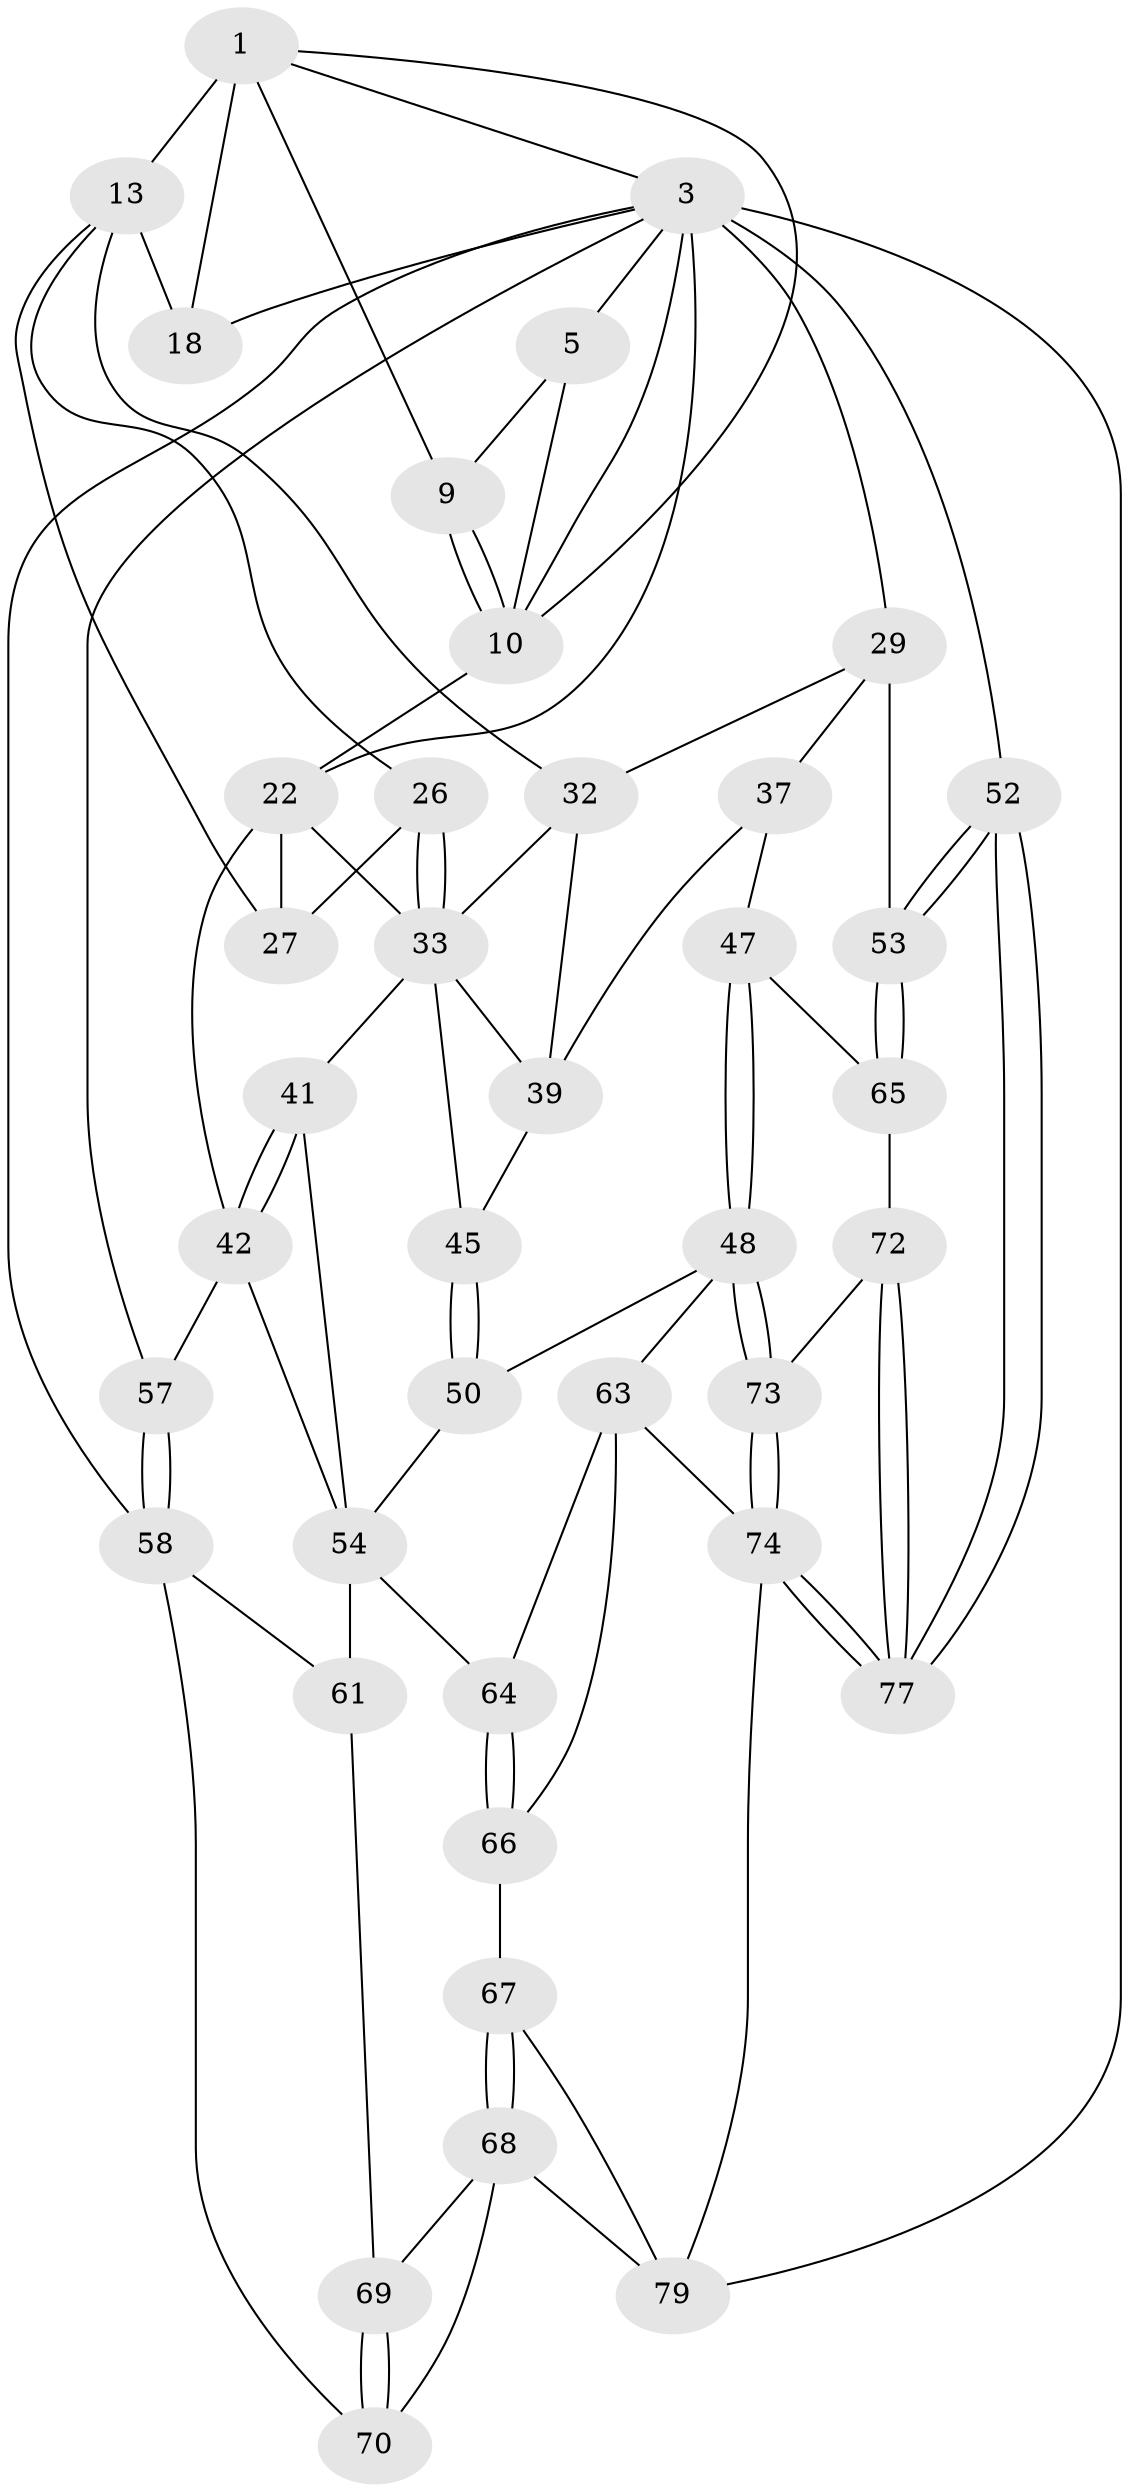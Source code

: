 // original degree distribution, {3: 0.025, 5: 0.525, 6: 0.2125, 4: 0.2375}
// Generated by graph-tools (version 1.1) at 2025/16/03/09/25 04:16:47]
// undirected, 40 vertices, 91 edges
graph export_dot {
graph [start="1"]
  node [color=gray90,style=filled];
  1 [pos="+0.43175272655872304+0",super="+2+7"];
  3 [pos="+1+0",super="+17+4"];
  5 [pos="+0+0",super="+6"];
  9 [pos="+0.1838780931079259+0.10374655990786479"];
  10 [pos="+0.15775596057540534+0.1933287571358607",super="+11+19"];
  13 [pos="+0.6517737104013474+0.1865982439016067",super="+14+21"];
  18 [pos="+0.8647518225392401+0.22589053796904088"];
  22 [pos="+0.24267588400380835+0.34231325892244074",super="+28+23"];
  26 [pos="+0.5656234594919781+0.3842367229353439"];
  27 [pos="+0.45139646942465855+0.3093771713099879"];
  29 [pos="+1+0.3506346478188435",super="+51+30"];
  32 [pos="+0.7251630064780927+0.3059237285586483",super="+35"];
  33 [pos="+0.578684443393035+0.4619867459077743",super="+34+36"];
  37 [pos="+0.7548240014919284+0.6255909469932912",super="+46+38"];
  39 [pos="+0.6604708423559296+0.5448437113350663",super="+44"];
  41 [pos="+0.3686144929551905+0.5829686042044674"];
  42 [pos="+0.24972086021264145+0.5830149064306757",super="+43"];
  45 [pos="+0.47779690529329466+0.5876125359555037"];
  47 [pos="+0.7327271131766148+0.680622414132502"];
  48 [pos="+0.5680017075851896+0.7684641680933109",super="+49"];
  50 [pos="+0.5222720781413926+0.7002009201771922"];
  52 [pos="+1+1"];
  53 [pos="+1+0.8653612278541749"];
  54 [pos="+0.42033061209196376+0.6822686389631132",super="+55"];
  57 [pos="+0+0.7039334461154967"];
  58 [pos="+0+0.8000172239284408",super="+59+62"];
  61 [pos="+0.22941202752455703+0.7149647100917864"];
  63 [pos="+0.5657932146950152+0.7696223139497117",super="+76"];
  64 [pos="+0.38357479954052454+0.7838952471186491"];
  65 [pos="+0.8036346893368437+0.7869314687586942"];
  66 [pos="+0.3573057040741747+0.9075759317019279"];
  67 [pos="+0.33422280710760643+0.9213100985468067"];
  68 [pos="+0.30144572778296047+0.9096179344058717",super="+78"];
  69 [pos="+0.2546789178184538+0.8087071912202254"];
  70 [pos="+0.1971513243180113+0.9198811943159657"];
  72 [pos="+0.7880625734084907+0.8801011991525431"];
  73 [pos="+0.692881177024767+0.9405061097325677"];
  74 [pos="+0.60154135196647+1",super="+75"];
  77 [pos="+1+1"];
  79 [pos="+0.16626846836882103+1",super="+80"];
  1 -- 18;
  1 -- 3;
  1 -- 13 [weight=3];
  1 -- 10;
  1 -- 9;
  3 -- 52 [weight=2];
  3 -- 18;
  3 -- 29;
  3 -- 5;
  3 -- 10;
  3 -- 79;
  3 -- 57;
  3 -- 58;
  3 -- 22;
  5 -- 9;
  5 -- 10;
  9 -- 10;
  9 -- 10;
  10 -- 22;
  13 -- 27;
  13 -- 32;
  13 -- 18;
  13 -- 26;
  22 -- 33;
  22 -- 27;
  22 -- 42;
  26 -- 27;
  26 -- 33;
  26 -- 33;
  29 -- 53;
  29 -- 37 [weight=3];
  29 -- 32;
  32 -- 39;
  32 -- 33;
  33 -- 45;
  33 -- 41;
  33 -- 39;
  37 -- 39;
  37 -- 47;
  39 -- 45;
  41 -- 42;
  41 -- 42;
  41 -- 54;
  42 -- 57;
  42 -- 54;
  45 -- 50;
  45 -- 50;
  47 -- 48;
  47 -- 48;
  47 -- 65;
  48 -- 73;
  48 -- 73;
  48 -- 50;
  48 -- 63;
  50 -- 54;
  52 -- 53;
  52 -- 53;
  52 -- 77;
  52 -- 77;
  53 -- 65;
  53 -- 65;
  54 -- 64;
  54 -- 61;
  57 -- 58;
  57 -- 58;
  58 -- 70;
  58 -- 61;
  61 -- 69;
  63 -- 64;
  63 -- 66;
  63 -- 74;
  64 -- 66;
  64 -- 66;
  65 -- 72;
  66 -- 67;
  67 -- 68;
  67 -- 68;
  67 -- 79;
  68 -- 69;
  68 -- 70;
  68 -- 79;
  69 -- 70;
  69 -- 70;
  72 -- 73;
  72 -- 77;
  72 -- 77;
  73 -- 74;
  73 -- 74;
  74 -- 77;
  74 -- 77;
  74 -- 79;
}
